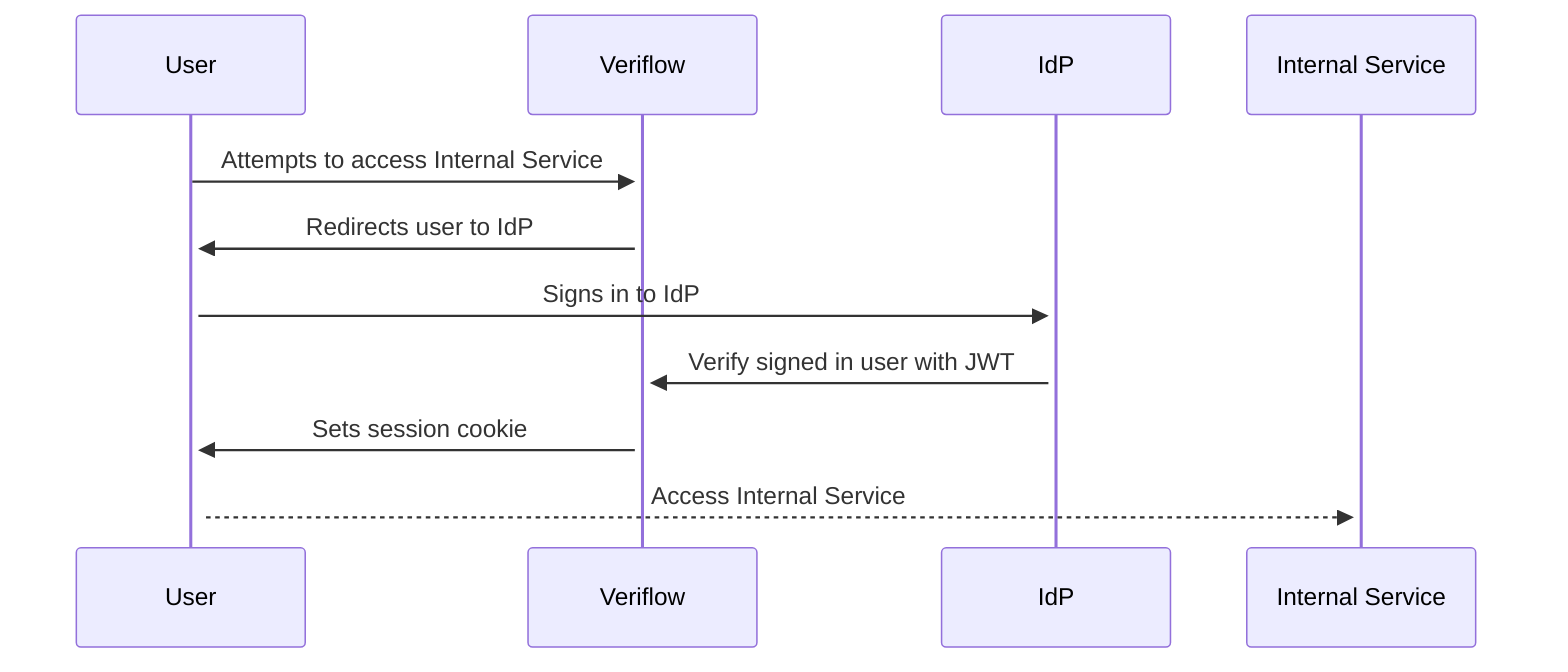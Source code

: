 sequenceDiagram
    User->>+Veriflow: Attempts to access Internal Service
    Veriflow->>+User: Redirects user to IdP
    User->>+IdP: Signs in to IdP
    IdP->>+Veriflow: Verify signed in user with JWT
    Veriflow->>+User: Sets session cookie
    User-->>+Internal Service: Access Internal Service